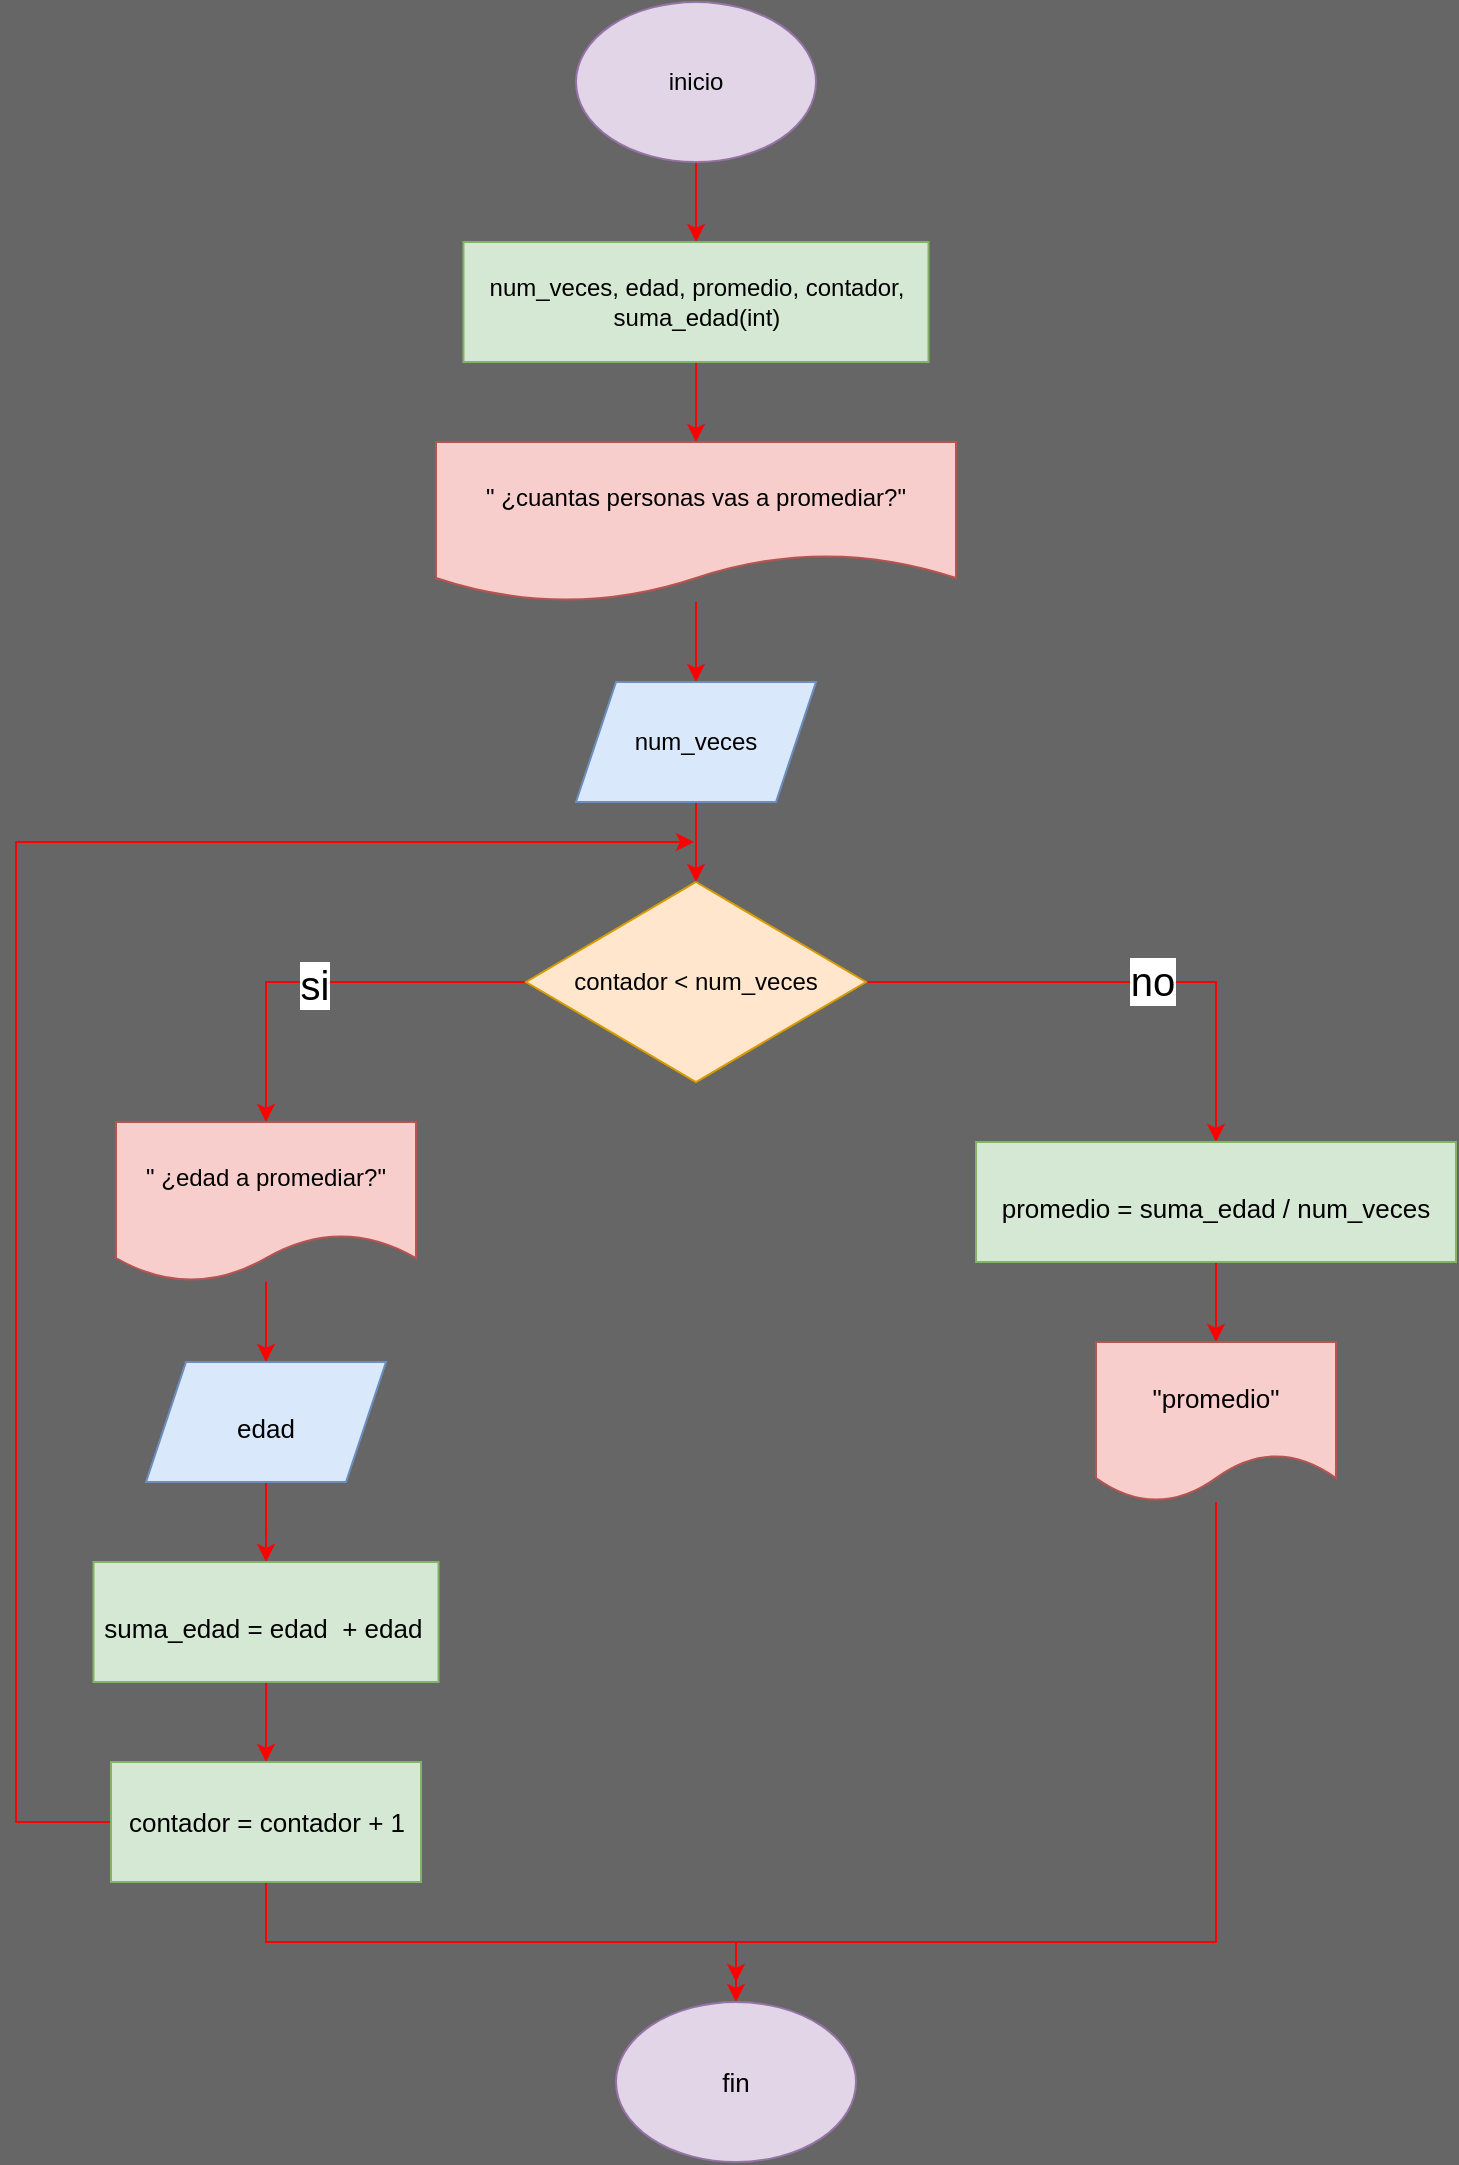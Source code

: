 <mxfile version="20.2.8" type="github">
  <diagram id="oUKL5f1gPK6XfAFU_kcs" name="Página-1">
    <mxGraphModel dx="3197" dy="1323" grid="1" gridSize="10" guides="1" tooltips="1" connect="1" arrows="1" fold="1" page="1" pageScale="1" pageWidth="827" pageHeight="1169" background="#666666" math="0" shadow="0">
      <root>
        <mxCell id="0" />
        <mxCell id="1" parent="0" />
        <mxCell id="Bw58c2lRu-l6SJVTKj8b-3" value="" style="edgeStyle=orthogonalEdgeStyle;rounded=0;orthogonalLoop=1;jettySize=auto;html=1;strokeColor=#FF0000;" edge="1" parent="1" source="Bw58c2lRu-l6SJVTKj8b-1" target="Bw58c2lRu-l6SJVTKj8b-2">
          <mxGeometry relative="1" as="geometry" />
        </mxCell>
        <mxCell id="Bw58c2lRu-l6SJVTKj8b-1" value="inicio" style="ellipse;whiteSpace=wrap;html=1;fillColor=#e1d5e7;strokeColor=#9673a6;" vertex="1" parent="1">
          <mxGeometry x="80" y="40" width="120" height="80" as="geometry" />
        </mxCell>
        <mxCell id="Bw58c2lRu-l6SJVTKj8b-7" value="" style="edgeStyle=orthogonalEdgeStyle;rounded=0;orthogonalLoop=1;jettySize=auto;html=1;strokeColor=#FF0000;" edge="1" parent="1" source="Bw58c2lRu-l6SJVTKj8b-2" target="Bw58c2lRu-l6SJVTKj8b-5">
          <mxGeometry relative="1" as="geometry" />
        </mxCell>
        <mxCell id="Bw58c2lRu-l6SJVTKj8b-2" value="num_veces, edad, promedio, contador, suma_edad(int)" style="rounded=0;whiteSpace=wrap;html=1;fillColor=#d5e8d4;strokeColor=#82b366;" vertex="1" parent="1">
          <mxGeometry x="23.75" y="160" width="232.5" height="60" as="geometry" />
        </mxCell>
        <mxCell id="Bw58c2lRu-l6SJVTKj8b-10" style="edgeStyle=orthogonalEdgeStyle;rounded=0;orthogonalLoop=1;jettySize=auto;html=1;strokeColor=#FF0000;" edge="1" parent="1" source="Bw58c2lRu-l6SJVTKj8b-4" target="Bw58c2lRu-l6SJVTKj8b-9">
          <mxGeometry relative="1" as="geometry" />
        </mxCell>
        <mxCell id="Bw58c2lRu-l6SJVTKj8b-11" value="si" style="edgeLabel;html=1;align=center;verticalAlign=middle;resizable=0;points=[];fontSize=20;" vertex="1" connectable="0" parent="Bw58c2lRu-l6SJVTKj8b-10">
          <mxGeometry x="0.06" y="1" relative="1" as="geometry">
            <mxPoint as="offset" />
          </mxGeometry>
        </mxCell>
        <mxCell id="Bw58c2lRu-l6SJVTKj8b-23" style="edgeStyle=orthogonalEdgeStyle;rounded=0;orthogonalLoop=1;jettySize=auto;html=1;entryX=0.5;entryY=0;entryDx=0;entryDy=0;strokeColor=#FF0000;fontSize=13;" edge="1" parent="1" source="Bw58c2lRu-l6SJVTKj8b-4" target="Bw58c2lRu-l6SJVTKj8b-12">
          <mxGeometry relative="1" as="geometry" />
        </mxCell>
        <mxCell id="Bw58c2lRu-l6SJVTKj8b-24" value="no" style="edgeLabel;html=1;align=center;verticalAlign=middle;resizable=0;points=[];fontSize=20;horizontal=1;" vertex="1" connectable="0" parent="Bw58c2lRu-l6SJVTKj8b-23">
          <mxGeometry x="0.12" y="1" relative="1" as="geometry">
            <mxPoint as="offset" />
          </mxGeometry>
        </mxCell>
        <mxCell id="Bw58c2lRu-l6SJVTKj8b-4" value="contador &amp;lt; num_veces" style="rhombus;whiteSpace=wrap;html=1;fillColor=#ffe6cc;strokeColor=#d79b00;" vertex="1" parent="1">
          <mxGeometry x="55" y="480" width="170" height="100" as="geometry" />
        </mxCell>
        <mxCell id="Bw58c2lRu-l6SJVTKj8b-8" value="" style="edgeStyle=orthogonalEdgeStyle;rounded=0;orthogonalLoop=1;jettySize=auto;html=1;strokeColor=#FF0000;" edge="1" parent="1" source="Bw58c2lRu-l6SJVTKj8b-5" target="Bw58c2lRu-l6SJVTKj8b-6">
          <mxGeometry relative="1" as="geometry" />
        </mxCell>
        <mxCell id="Bw58c2lRu-l6SJVTKj8b-5" value="&quot; ¿cuantas personas vas a promediar?&quot;" style="shape=document;whiteSpace=wrap;html=1;boundedLbl=1;fillColor=#f8cecc;strokeColor=#b85450;" vertex="1" parent="1">
          <mxGeometry x="10" y="260" width="260" height="80" as="geometry" />
        </mxCell>
        <mxCell id="Bw58c2lRu-l6SJVTKj8b-20" value="" style="edgeStyle=orthogonalEdgeStyle;rounded=0;orthogonalLoop=1;jettySize=auto;html=1;strokeColor=#FF0000;fontSize=13;" edge="1" parent="1" source="Bw58c2lRu-l6SJVTKj8b-6" target="Bw58c2lRu-l6SJVTKj8b-4">
          <mxGeometry relative="1" as="geometry" />
        </mxCell>
        <mxCell id="Bw58c2lRu-l6SJVTKj8b-6" value="num_veces" style="shape=parallelogram;perimeter=parallelogramPerimeter;whiteSpace=wrap;html=1;fixedSize=1;fillColor=#dae8fc;strokeColor=#6c8ebf;" vertex="1" parent="1">
          <mxGeometry x="80" y="380" width="120" height="60" as="geometry" />
        </mxCell>
        <mxCell id="Bw58c2lRu-l6SJVTKj8b-14" value="" style="edgeStyle=orthogonalEdgeStyle;rounded=0;orthogonalLoop=1;jettySize=auto;html=1;strokeColor=#FF0000;fontSize=13;" edge="1" parent="1" source="Bw58c2lRu-l6SJVTKj8b-9" target="Bw58c2lRu-l6SJVTKj8b-13">
          <mxGeometry relative="1" as="geometry" />
        </mxCell>
        <mxCell id="Bw58c2lRu-l6SJVTKj8b-9" value="&quot; ¿edad a promediar?&quot;" style="shape=document;whiteSpace=wrap;html=1;boundedLbl=1;fillColor=#f8cecc;strokeColor=#b85450;" vertex="1" parent="1">
          <mxGeometry x="-150" y="600" width="150" height="80" as="geometry" />
        </mxCell>
        <mxCell id="Bw58c2lRu-l6SJVTKj8b-27" value="" style="edgeStyle=orthogonalEdgeStyle;rounded=0;orthogonalLoop=1;jettySize=auto;html=1;strokeColor=#FF0000;fontSize=13;" edge="1" parent="1" source="Bw58c2lRu-l6SJVTKj8b-12" target="Bw58c2lRu-l6SJVTKj8b-25">
          <mxGeometry relative="1" as="geometry" />
        </mxCell>
        <mxCell id="Bw58c2lRu-l6SJVTKj8b-12" value="&lt;font style=&quot;font-size: 13px;&quot;&gt;promedio = suma_edad / num_veces&lt;/font&gt;" style="rounded=0;whiteSpace=wrap;html=1;fontSize=20;fillColor=#d5e8d4;strokeColor=#82b366;" vertex="1" parent="1">
          <mxGeometry x="280" y="610" width="240" height="60" as="geometry" />
        </mxCell>
        <mxCell id="Bw58c2lRu-l6SJVTKj8b-16" value="" style="edgeStyle=orthogonalEdgeStyle;rounded=0;orthogonalLoop=1;jettySize=auto;html=1;strokeColor=#FF0000;fontSize=13;" edge="1" parent="1" source="Bw58c2lRu-l6SJVTKj8b-13" target="Bw58c2lRu-l6SJVTKj8b-15">
          <mxGeometry relative="1" as="geometry" />
        </mxCell>
        <mxCell id="Bw58c2lRu-l6SJVTKj8b-13" value="&lt;font style=&quot;font-size: 13px;&quot;&gt;edad&lt;/font&gt;" style="shape=parallelogram;perimeter=parallelogramPerimeter;whiteSpace=wrap;html=1;fixedSize=1;fontSize=20;fillColor=#dae8fc;strokeColor=#6c8ebf;" vertex="1" parent="1">
          <mxGeometry x="-135" y="720" width="120" height="60" as="geometry" />
        </mxCell>
        <mxCell id="Bw58c2lRu-l6SJVTKj8b-18" value="" style="edgeStyle=orthogonalEdgeStyle;rounded=0;orthogonalLoop=1;jettySize=auto;html=1;strokeColor=#FF0000;fontSize=13;" edge="1" parent="1" source="Bw58c2lRu-l6SJVTKj8b-15" target="Bw58c2lRu-l6SJVTKj8b-17">
          <mxGeometry relative="1" as="geometry" />
        </mxCell>
        <mxCell id="Bw58c2lRu-l6SJVTKj8b-15" value="&lt;font style=&quot;font-size: 13px;&quot;&gt;suma_edad = edad&amp;nbsp; + edad&amp;nbsp;&lt;/font&gt;" style="rounded=0;whiteSpace=wrap;html=1;fontSize=20;fillColor=#d5e8d4;strokeColor=#82b366;" vertex="1" parent="1">
          <mxGeometry x="-161.25" y="820" width="172.5" height="60" as="geometry" />
        </mxCell>
        <mxCell id="Bw58c2lRu-l6SJVTKj8b-19" style="edgeStyle=orthogonalEdgeStyle;rounded=0;orthogonalLoop=1;jettySize=auto;html=1;strokeColor=#FF0000;fontSize=13;" edge="1" parent="1" source="Bw58c2lRu-l6SJVTKj8b-17">
          <mxGeometry relative="1" as="geometry">
            <mxPoint x="139" y="460" as="targetPoint" />
            <Array as="points">
              <mxPoint x="-200" y="950" />
              <mxPoint x="-200" y="460" />
            </Array>
          </mxGeometry>
        </mxCell>
        <mxCell id="Bw58c2lRu-l6SJVTKj8b-22" style="edgeStyle=orthogonalEdgeStyle;rounded=0;orthogonalLoop=1;jettySize=auto;html=1;strokeColor=#FF0000;fontSize=13;" edge="1" parent="1" source="Bw58c2lRu-l6SJVTKj8b-17" target="Bw58c2lRu-l6SJVTKj8b-21">
          <mxGeometry relative="1" as="geometry">
            <Array as="points">
              <mxPoint x="-75" y="1010" />
              <mxPoint x="160" y="1010" />
            </Array>
          </mxGeometry>
        </mxCell>
        <mxCell id="Bw58c2lRu-l6SJVTKj8b-17" value="contador = contador + 1" style="rounded=0;whiteSpace=wrap;html=1;fontSize=13;fillColor=#d5e8d4;strokeColor=#82b366;" vertex="1" parent="1">
          <mxGeometry x="-152.5" y="920" width="155" height="60" as="geometry" />
        </mxCell>
        <mxCell id="Bw58c2lRu-l6SJVTKj8b-21" value="fin" style="ellipse;whiteSpace=wrap;html=1;fontSize=13;fillColor=#e1d5e7;strokeColor=#9673a6;" vertex="1" parent="1">
          <mxGeometry x="100" y="1040" width="120" height="80" as="geometry" />
        </mxCell>
        <mxCell id="Bw58c2lRu-l6SJVTKj8b-26" style="edgeStyle=orthogonalEdgeStyle;rounded=0;orthogonalLoop=1;jettySize=auto;html=1;strokeColor=#FF0000;fontSize=13;" edge="1" parent="1" source="Bw58c2lRu-l6SJVTKj8b-25">
          <mxGeometry relative="1" as="geometry">
            <mxPoint x="160" y="1030" as="targetPoint" />
            <Array as="points">
              <mxPoint x="400" y="1010" />
              <mxPoint x="160" y="1010" />
            </Array>
          </mxGeometry>
        </mxCell>
        <mxCell id="Bw58c2lRu-l6SJVTKj8b-25" value="&quot;promedio&quot;" style="shape=document;whiteSpace=wrap;html=1;boundedLbl=1;fontSize=13;fillColor=#f8cecc;strokeColor=#b85450;" vertex="1" parent="1">
          <mxGeometry x="340" y="710" width="120" height="80" as="geometry" />
        </mxCell>
      </root>
    </mxGraphModel>
  </diagram>
</mxfile>
